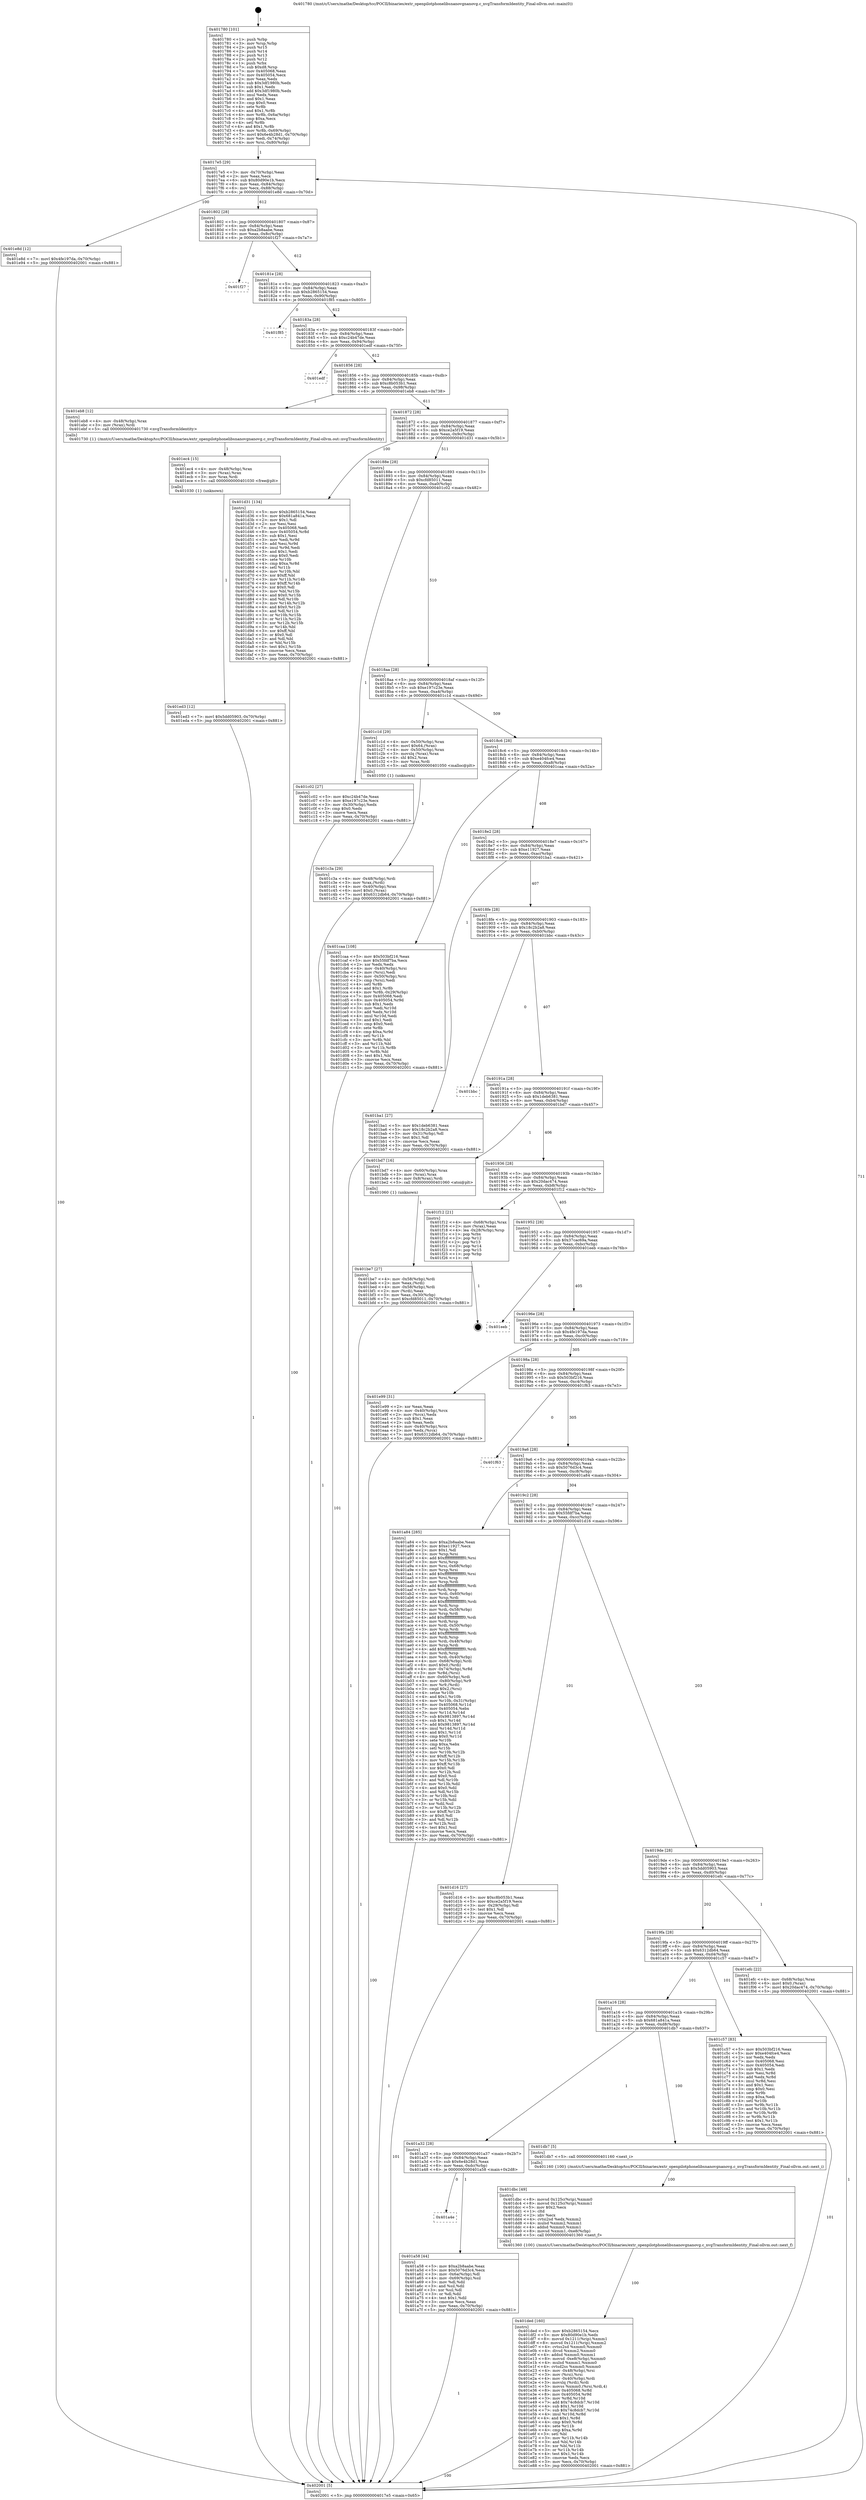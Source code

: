 digraph "0x401780" {
  label = "0x401780 (/mnt/c/Users/mathe/Desktop/tcc/POCII/binaries/extr_openpilotphonelibsnanovgnanovg.c_nvgTransformIdentity_Final-ollvm.out::main(0))"
  labelloc = "t"
  node[shape=record]

  Entry [label="",width=0.3,height=0.3,shape=circle,fillcolor=black,style=filled]
  "0x4017e5" [label="{
     0x4017e5 [29]\l
     | [instrs]\l
     &nbsp;&nbsp;0x4017e5 \<+3\>: mov -0x70(%rbp),%eax\l
     &nbsp;&nbsp;0x4017e8 \<+2\>: mov %eax,%ecx\l
     &nbsp;&nbsp;0x4017ea \<+6\>: sub $0x80d90e1b,%ecx\l
     &nbsp;&nbsp;0x4017f0 \<+6\>: mov %eax,-0x84(%rbp)\l
     &nbsp;&nbsp;0x4017f6 \<+6\>: mov %ecx,-0x88(%rbp)\l
     &nbsp;&nbsp;0x4017fc \<+6\>: je 0000000000401e8d \<main+0x70d\>\l
  }"]
  "0x401e8d" [label="{
     0x401e8d [12]\l
     | [instrs]\l
     &nbsp;&nbsp;0x401e8d \<+7\>: movl $0x4fe197da,-0x70(%rbp)\l
     &nbsp;&nbsp;0x401e94 \<+5\>: jmp 0000000000402001 \<main+0x881\>\l
  }"]
  "0x401802" [label="{
     0x401802 [28]\l
     | [instrs]\l
     &nbsp;&nbsp;0x401802 \<+5\>: jmp 0000000000401807 \<main+0x87\>\l
     &nbsp;&nbsp;0x401807 \<+6\>: mov -0x84(%rbp),%eax\l
     &nbsp;&nbsp;0x40180d \<+5\>: sub $0xa2b8aabe,%eax\l
     &nbsp;&nbsp;0x401812 \<+6\>: mov %eax,-0x8c(%rbp)\l
     &nbsp;&nbsp;0x401818 \<+6\>: je 0000000000401f27 \<main+0x7a7\>\l
  }"]
  Exit [label="",width=0.3,height=0.3,shape=circle,fillcolor=black,style=filled,peripheries=2]
  "0x401f27" [label="{
     0x401f27\l
  }", style=dashed]
  "0x40181e" [label="{
     0x40181e [28]\l
     | [instrs]\l
     &nbsp;&nbsp;0x40181e \<+5\>: jmp 0000000000401823 \<main+0xa3\>\l
     &nbsp;&nbsp;0x401823 \<+6\>: mov -0x84(%rbp),%eax\l
     &nbsp;&nbsp;0x401829 \<+5\>: sub $0xb2865154,%eax\l
     &nbsp;&nbsp;0x40182e \<+6\>: mov %eax,-0x90(%rbp)\l
     &nbsp;&nbsp;0x401834 \<+6\>: je 0000000000401f85 \<main+0x805\>\l
  }"]
  "0x401ed3" [label="{
     0x401ed3 [12]\l
     | [instrs]\l
     &nbsp;&nbsp;0x401ed3 \<+7\>: movl $0x5dd05903,-0x70(%rbp)\l
     &nbsp;&nbsp;0x401eda \<+5\>: jmp 0000000000402001 \<main+0x881\>\l
  }"]
  "0x401f85" [label="{
     0x401f85\l
  }", style=dashed]
  "0x40183a" [label="{
     0x40183a [28]\l
     | [instrs]\l
     &nbsp;&nbsp;0x40183a \<+5\>: jmp 000000000040183f \<main+0xbf\>\l
     &nbsp;&nbsp;0x40183f \<+6\>: mov -0x84(%rbp),%eax\l
     &nbsp;&nbsp;0x401845 \<+5\>: sub $0xc24b47de,%eax\l
     &nbsp;&nbsp;0x40184a \<+6\>: mov %eax,-0x94(%rbp)\l
     &nbsp;&nbsp;0x401850 \<+6\>: je 0000000000401edf \<main+0x75f\>\l
  }"]
  "0x401ec4" [label="{
     0x401ec4 [15]\l
     | [instrs]\l
     &nbsp;&nbsp;0x401ec4 \<+4\>: mov -0x48(%rbp),%rax\l
     &nbsp;&nbsp;0x401ec8 \<+3\>: mov (%rax),%rax\l
     &nbsp;&nbsp;0x401ecb \<+3\>: mov %rax,%rdi\l
     &nbsp;&nbsp;0x401ece \<+5\>: call 0000000000401030 \<free@plt\>\l
     | [calls]\l
     &nbsp;&nbsp;0x401030 \{1\} (unknown)\l
  }"]
  "0x401edf" [label="{
     0x401edf\l
  }", style=dashed]
  "0x401856" [label="{
     0x401856 [28]\l
     | [instrs]\l
     &nbsp;&nbsp;0x401856 \<+5\>: jmp 000000000040185b \<main+0xdb\>\l
     &nbsp;&nbsp;0x40185b \<+6\>: mov -0x84(%rbp),%eax\l
     &nbsp;&nbsp;0x401861 \<+5\>: sub $0xc8b053b1,%eax\l
     &nbsp;&nbsp;0x401866 \<+6\>: mov %eax,-0x98(%rbp)\l
     &nbsp;&nbsp;0x40186c \<+6\>: je 0000000000401eb8 \<main+0x738\>\l
  }"]
  "0x401ded" [label="{
     0x401ded [160]\l
     | [instrs]\l
     &nbsp;&nbsp;0x401ded \<+5\>: mov $0xb2865154,%ecx\l
     &nbsp;&nbsp;0x401df2 \<+5\>: mov $0x80d90e1b,%edx\l
     &nbsp;&nbsp;0x401df7 \<+8\>: movsd 0x1211(%rip),%xmm1\l
     &nbsp;&nbsp;0x401dff \<+8\>: movsd 0x1211(%rip),%xmm2\l
     &nbsp;&nbsp;0x401e07 \<+4\>: cvtss2sd %xmm0,%xmm0\l
     &nbsp;&nbsp;0x401e0b \<+4\>: divsd %xmm2,%xmm0\l
     &nbsp;&nbsp;0x401e0f \<+4\>: addsd %xmm0,%xmm1\l
     &nbsp;&nbsp;0x401e13 \<+8\>: movsd -0xe8(%rbp),%xmm0\l
     &nbsp;&nbsp;0x401e1b \<+4\>: mulsd %xmm1,%xmm0\l
     &nbsp;&nbsp;0x401e1f \<+4\>: cvtsd2ss %xmm0,%xmm0\l
     &nbsp;&nbsp;0x401e23 \<+4\>: mov -0x48(%rbp),%rsi\l
     &nbsp;&nbsp;0x401e27 \<+3\>: mov (%rsi),%rsi\l
     &nbsp;&nbsp;0x401e2a \<+4\>: mov -0x40(%rbp),%rdi\l
     &nbsp;&nbsp;0x401e2e \<+3\>: movslq (%rdi),%rdi\l
     &nbsp;&nbsp;0x401e31 \<+5\>: movss %xmm0,(%rsi,%rdi,4)\l
     &nbsp;&nbsp;0x401e36 \<+8\>: mov 0x405068,%r8d\l
     &nbsp;&nbsp;0x401e3e \<+8\>: mov 0x405054,%r9d\l
     &nbsp;&nbsp;0x401e46 \<+3\>: mov %r8d,%r10d\l
     &nbsp;&nbsp;0x401e49 \<+7\>: add $0x74c8dcb7,%r10d\l
     &nbsp;&nbsp;0x401e50 \<+4\>: sub $0x1,%r10d\l
     &nbsp;&nbsp;0x401e54 \<+7\>: sub $0x74c8dcb7,%r10d\l
     &nbsp;&nbsp;0x401e5b \<+4\>: imul %r10d,%r8d\l
     &nbsp;&nbsp;0x401e5f \<+4\>: and $0x1,%r8d\l
     &nbsp;&nbsp;0x401e63 \<+4\>: cmp $0x0,%r8d\l
     &nbsp;&nbsp;0x401e67 \<+4\>: sete %r11b\l
     &nbsp;&nbsp;0x401e6b \<+4\>: cmp $0xa,%r9d\l
     &nbsp;&nbsp;0x401e6f \<+3\>: setl %bl\l
     &nbsp;&nbsp;0x401e72 \<+3\>: mov %r11b,%r14b\l
     &nbsp;&nbsp;0x401e75 \<+3\>: and %bl,%r14b\l
     &nbsp;&nbsp;0x401e78 \<+3\>: xor %bl,%r11b\l
     &nbsp;&nbsp;0x401e7b \<+3\>: or %r11b,%r14b\l
     &nbsp;&nbsp;0x401e7e \<+4\>: test $0x1,%r14b\l
     &nbsp;&nbsp;0x401e82 \<+3\>: cmovne %edx,%ecx\l
     &nbsp;&nbsp;0x401e85 \<+3\>: mov %ecx,-0x70(%rbp)\l
     &nbsp;&nbsp;0x401e88 \<+5\>: jmp 0000000000402001 \<main+0x881\>\l
  }"]
  "0x401eb8" [label="{
     0x401eb8 [12]\l
     | [instrs]\l
     &nbsp;&nbsp;0x401eb8 \<+4\>: mov -0x48(%rbp),%rax\l
     &nbsp;&nbsp;0x401ebc \<+3\>: mov (%rax),%rdi\l
     &nbsp;&nbsp;0x401ebf \<+5\>: call 0000000000401730 \<nvgTransformIdentity\>\l
     | [calls]\l
     &nbsp;&nbsp;0x401730 \{1\} (/mnt/c/Users/mathe/Desktop/tcc/POCII/binaries/extr_openpilotphonelibsnanovgnanovg.c_nvgTransformIdentity_Final-ollvm.out::nvgTransformIdentity)\l
  }"]
  "0x401872" [label="{
     0x401872 [28]\l
     | [instrs]\l
     &nbsp;&nbsp;0x401872 \<+5\>: jmp 0000000000401877 \<main+0xf7\>\l
     &nbsp;&nbsp;0x401877 \<+6\>: mov -0x84(%rbp),%eax\l
     &nbsp;&nbsp;0x40187d \<+5\>: sub $0xce2a5f19,%eax\l
     &nbsp;&nbsp;0x401882 \<+6\>: mov %eax,-0x9c(%rbp)\l
     &nbsp;&nbsp;0x401888 \<+6\>: je 0000000000401d31 \<main+0x5b1\>\l
  }"]
  "0x401dbc" [label="{
     0x401dbc [49]\l
     | [instrs]\l
     &nbsp;&nbsp;0x401dbc \<+8\>: movsd 0x125c(%rip),%xmm0\l
     &nbsp;&nbsp;0x401dc4 \<+8\>: movsd 0x125c(%rip),%xmm1\l
     &nbsp;&nbsp;0x401dcc \<+5\>: mov $0x2,%ecx\l
     &nbsp;&nbsp;0x401dd1 \<+1\>: cltd\l
     &nbsp;&nbsp;0x401dd2 \<+2\>: idiv %ecx\l
     &nbsp;&nbsp;0x401dd4 \<+4\>: cvtsi2sd %edx,%xmm2\l
     &nbsp;&nbsp;0x401dd8 \<+4\>: mulsd %xmm2,%xmm1\l
     &nbsp;&nbsp;0x401ddc \<+4\>: addsd %xmm0,%xmm1\l
     &nbsp;&nbsp;0x401de0 \<+8\>: movsd %xmm1,-0xe8(%rbp)\l
     &nbsp;&nbsp;0x401de8 \<+5\>: call 0000000000401360 \<next_f\>\l
     | [calls]\l
     &nbsp;&nbsp;0x401360 \{100\} (/mnt/c/Users/mathe/Desktop/tcc/POCII/binaries/extr_openpilotphonelibsnanovgnanovg.c_nvgTransformIdentity_Final-ollvm.out::next_f)\l
  }"]
  "0x401d31" [label="{
     0x401d31 [134]\l
     | [instrs]\l
     &nbsp;&nbsp;0x401d31 \<+5\>: mov $0xb2865154,%eax\l
     &nbsp;&nbsp;0x401d36 \<+5\>: mov $0x681a841a,%ecx\l
     &nbsp;&nbsp;0x401d3b \<+2\>: mov $0x1,%dl\l
     &nbsp;&nbsp;0x401d3d \<+2\>: xor %esi,%esi\l
     &nbsp;&nbsp;0x401d3f \<+7\>: mov 0x405068,%edi\l
     &nbsp;&nbsp;0x401d46 \<+8\>: mov 0x405054,%r8d\l
     &nbsp;&nbsp;0x401d4e \<+3\>: sub $0x1,%esi\l
     &nbsp;&nbsp;0x401d51 \<+3\>: mov %edi,%r9d\l
     &nbsp;&nbsp;0x401d54 \<+3\>: add %esi,%r9d\l
     &nbsp;&nbsp;0x401d57 \<+4\>: imul %r9d,%edi\l
     &nbsp;&nbsp;0x401d5b \<+3\>: and $0x1,%edi\l
     &nbsp;&nbsp;0x401d5e \<+3\>: cmp $0x0,%edi\l
     &nbsp;&nbsp;0x401d61 \<+4\>: sete %r10b\l
     &nbsp;&nbsp;0x401d65 \<+4\>: cmp $0xa,%r8d\l
     &nbsp;&nbsp;0x401d69 \<+4\>: setl %r11b\l
     &nbsp;&nbsp;0x401d6d \<+3\>: mov %r10b,%bl\l
     &nbsp;&nbsp;0x401d70 \<+3\>: xor $0xff,%bl\l
     &nbsp;&nbsp;0x401d73 \<+3\>: mov %r11b,%r14b\l
     &nbsp;&nbsp;0x401d76 \<+4\>: xor $0xff,%r14b\l
     &nbsp;&nbsp;0x401d7a \<+3\>: xor $0x0,%dl\l
     &nbsp;&nbsp;0x401d7d \<+3\>: mov %bl,%r15b\l
     &nbsp;&nbsp;0x401d80 \<+4\>: and $0x0,%r15b\l
     &nbsp;&nbsp;0x401d84 \<+3\>: and %dl,%r10b\l
     &nbsp;&nbsp;0x401d87 \<+3\>: mov %r14b,%r12b\l
     &nbsp;&nbsp;0x401d8a \<+4\>: and $0x0,%r12b\l
     &nbsp;&nbsp;0x401d8e \<+3\>: and %dl,%r11b\l
     &nbsp;&nbsp;0x401d91 \<+3\>: or %r10b,%r15b\l
     &nbsp;&nbsp;0x401d94 \<+3\>: or %r11b,%r12b\l
     &nbsp;&nbsp;0x401d97 \<+3\>: xor %r12b,%r15b\l
     &nbsp;&nbsp;0x401d9a \<+3\>: or %r14b,%bl\l
     &nbsp;&nbsp;0x401d9d \<+3\>: xor $0xff,%bl\l
     &nbsp;&nbsp;0x401da0 \<+3\>: or $0x0,%dl\l
     &nbsp;&nbsp;0x401da3 \<+2\>: and %dl,%bl\l
     &nbsp;&nbsp;0x401da5 \<+3\>: or %bl,%r15b\l
     &nbsp;&nbsp;0x401da8 \<+4\>: test $0x1,%r15b\l
     &nbsp;&nbsp;0x401dac \<+3\>: cmovne %ecx,%eax\l
     &nbsp;&nbsp;0x401daf \<+3\>: mov %eax,-0x70(%rbp)\l
     &nbsp;&nbsp;0x401db2 \<+5\>: jmp 0000000000402001 \<main+0x881\>\l
  }"]
  "0x40188e" [label="{
     0x40188e [28]\l
     | [instrs]\l
     &nbsp;&nbsp;0x40188e \<+5\>: jmp 0000000000401893 \<main+0x113\>\l
     &nbsp;&nbsp;0x401893 \<+6\>: mov -0x84(%rbp),%eax\l
     &nbsp;&nbsp;0x401899 \<+5\>: sub $0xcfd85011,%eax\l
     &nbsp;&nbsp;0x40189e \<+6\>: mov %eax,-0xa0(%rbp)\l
     &nbsp;&nbsp;0x4018a4 \<+6\>: je 0000000000401c02 \<main+0x482\>\l
  }"]
  "0x401c3a" [label="{
     0x401c3a [29]\l
     | [instrs]\l
     &nbsp;&nbsp;0x401c3a \<+4\>: mov -0x48(%rbp),%rdi\l
     &nbsp;&nbsp;0x401c3e \<+3\>: mov %rax,(%rdi)\l
     &nbsp;&nbsp;0x401c41 \<+4\>: mov -0x40(%rbp),%rax\l
     &nbsp;&nbsp;0x401c45 \<+6\>: movl $0x0,(%rax)\l
     &nbsp;&nbsp;0x401c4b \<+7\>: movl $0x6312db64,-0x70(%rbp)\l
     &nbsp;&nbsp;0x401c52 \<+5\>: jmp 0000000000402001 \<main+0x881\>\l
  }"]
  "0x401c02" [label="{
     0x401c02 [27]\l
     | [instrs]\l
     &nbsp;&nbsp;0x401c02 \<+5\>: mov $0xc24b47de,%eax\l
     &nbsp;&nbsp;0x401c07 \<+5\>: mov $0xe197c23e,%ecx\l
     &nbsp;&nbsp;0x401c0c \<+3\>: mov -0x30(%rbp),%edx\l
     &nbsp;&nbsp;0x401c0f \<+3\>: cmp $0x0,%edx\l
     &nbsp;&nbsp;0x401c12 \<+3\>: cmove %ecx,%eax\l
     &nbsp;&nbsp;0x401c15 \<+3\>: mov %eax,-0x70(%rbp)\l
     &nbsp;&nbsp;0x401c18 \<+5\>: jmp 0000000000402001 \<main+0x881\>\l
  }"]
  "0x4018aa" [label="{
     0x4018aa [28]\l
     | [instrs]\l
     &nbsp;&nbsp;0x4018aa \<+5\>: jmp 00000000004018af \<main+0x12f\>\l
     &nbsp;&nbsp;0x4018af \<+6\>: mov -0x84(%rbp),%eax\l
     &nbsp;&nbsp;0x4018b5 \<+5\>: sub $0xe197c23e,%eax\l
     &nbsp;&nbsp;0x4018ba \<+6\>: mov %eax,-0xa4(%rbp)\l
     &nbsp;&nbsp;0x4018c0 \<+6\>: je 0000000000401c1d \<main+0x49d\>\l
  }"]
  "0x401be7" [label="{
     0x401be7 [27]\l
     | [instrs]\l
     &nbsp;&nbsp;0x401be7 \<+4\>: mov -0x58(%rbp),%rdi\l
     &nbsp;&nbsp;0x401beb \<+2\>: mov %eax,(%rdi)\l
     &nbsp;&nbsp;0x401bed \<+4\>: mov -0x58(%rbp),%rdi\l
     &nbsp;&nbsp;0x401bf1 \<+2\>: mov (%rdi),%eax\l
     &nbsp;&nbsp;0x401bf3 \<+3\>: mov %eax,-0x30(%rbp)\l
     &nbsp;&nbsp;0x401bf6 \<+7\>: movl $0xcfd85011,-0x70(%rbp)\l
     &nbsp;&nbsp;0x401bfd \<+5\>: jmp 0000000000402001 \<main+0x881\>\l
  }"]
  "0x401c1d" [label="{
     0x401c1d [29]\l
     | [instrs]\l
     &nbsp;&nbsp;0x401c1d \<+4\>: mov -0x50(%rbp),%rax\l
     &nbsp;&nbsp;0x401c21 \<+6\>: movl $0x64,(%rax)\l
     &nbsp;&nbsp;0x401c27 \<+4\>: mov -0x50(%rbp),%rax\l
     &nbsp;&nbsp;0x401c2b \<+3\>: movslq (%rax),%rax\l
     &nbsp;&nbsp;0x401c2e \<+4\>: shl $0x2,%rax\l
     &nbsp;&nbsp;0x401c32 \<+3\>: mov %rax,%rdi\l
     &nbsp;&nbsp;0x401c35 \<+5\>: call 0000000000401050 \<malloc@plt\>\l
     | [calls]\l
     &nbsp;&nbsp;0x401050 \{1\} (unknown)\l
  }"]
  "0x4018c6" [label="{
     0x4018c6 [28]\l
     | [instrs]\l
     &nbsp;&nbsp;0x4018c6 \<+5\>: jmp 00000000004018cb \<main+0x14b\>\l
     &nbsp;&nbsp;0x4018cb \<+6\>: mov -0x84(%rbp),%eax\l
     &nbsp;&nbsp;0x4018d1 \<+5\>: sub $0xe404fce4,%eax\l
     &nbsp;&nbsp;0x4018d6 \<+6\>: mov %eax,-0xa8(%rbp)\l
     &nbsp;&nbsp;0x4018dc \<+6\>: je 0000000000401caa \<main+0x52a\>\l
  }"]
  "0x401780" [label="{
     0x401780 [101]\l
     | [instrs]\l
     &nbsp;&nbsp;0x401780 \<+1\>: push %rbp\l
     &nbsp;&nbsp;0x401781 \<+3\>: mov %rsp,%rbp\l
     &nbsp;&nbsp;0x401784 \<+2\>: push %r15\l
     &nbsp;&nbsp;0x401786 \<+2\>: push %r14\l
     &nbsp;&nbsp;0x401788 \<+2\>: push %r13\l
     &nbsp;&nbsp;0x40178a \<+2\>: push %r12\l
     &nbsp;&nbsp;0x40178c \<+1\>: push %rbx\l
     &nbsp;&nbsp;0x40178d \<+7\>: sub $0xd8,%rsp\l
     &nbsp;&nbsp;0x401794 \<+7\>: mov 0x405068,%eax\l
     &nbsp;&nbsp;0x40179b \<+7\>: mov 0x405054,%ecx\l
     &nbsp;&nbsp;0x4017a2 \<+2\>: mov %eax,%edx\l
     &nbsp;&nbsp;0x4017a4 \<+6\>: sub $0x3df1980b,%edx\l
     &nbsp;&nbsp;0x4017aa \<+3\>: sub $0x1,%edx\l
     &nbsp;&nbsp;0x4017ad \<+6\>: add $0x3df1980b,%edx\l
     &nbsp;&nbsp;0x4017b3 \<+3\>: imul %edx,%eax\l
     &nbsp;&nbsp;0x4017b6 \<+3\>: and $0x1,%eax\l
     &nbsp;&nbsp;0x4017b9 \<+3\>: cmp $0x0,%eax\l
     &nbsp;&nbsp;0x4017bc \<+4\>: sete %r8b\l
     &nbsp;&nbsp;0x4017c0 \<+4\>: and $0x1,%r8b\l
     &nbsp;&nbsp;0x4017c4 \<+4\>: mov %r8b,-0x6a(%rbp)\l
     &nbsp;&nbsp;0x4017c8 \<+3\>: cmp $0xa,%ecx\l
     &nbsp;&nbsp;0x4017cb \<+4\>: setl %r8b\l
     &nbsp;&nbsp;0x4017cf \<+4\>: and $0x1,%r8b\l
     &nbsp;&nbsp;0x4017d3 \<+4\>: mov %r8b,-0x69(%rbp)\l
     &nbsp;&nbsp;0x4017d7 \<+7\>: movl $0x6e4b28d1,-0x70(%rbp)\l
     &nbsp;&nbsp;0x4017de \<+3\>: mov %edi,-0x74(%rbp)\l
     &nbsp;&nbsp;0x4017e1 \<+4\>: mov %rsi,-0x80(%rbp)\l
  }"]
  "0x401caa" [label="{
     0x401caa [108]\l
     | [instrs]\l
     &nbsp;&nbsp;0x401caa \<+5\>: mov $0x503bf216,%eax\l
     &nbsp;&nbsp;0x401caf \<+5\>: mov $0x55fdf7ba,%ecx\l
     &nbsp;&nbsp;0x401cb4 \<+2\>: xor %edx,%edx\l
     &nbsp;&nbsp;0x401cb6 \<+4\>: mov -0x40(%rbp),%rsi\l
     &nbsp;&nbsp;0x401cba \<+2\>: mov (%rsi),%edi\l
     &nbsp;&nbsp;0x401cbc \<+4\>: mov -0x50(%rbp),%rsi\l
     &nbsp;&nbsp;0x401cc0 \<+2\>: cmp (%rsi),%edi\l
     &nbsp;&nbsp;0x401cc2 \<+4\>: setl %r8b\l
     &nbsp;&nbsp;0x401cc6 \<+4\>: and $0x1,%r8b\l
     &nbsp;&nbsp;0x401cca \<+4\>: mov %r8b,-0x29(%rbp)\l
     &nbsp;&nbsp;0x401cce \<+7\>: mov 0x405068,%edi\l
     &nbsp;&nbsp;0x401cd5 \<+8\>: mov 0x405054,%r9d\l
     &nbsp;&nbsp;0x401cdd \<+3\>: sub $0x1,%edx\l
     &nbsp;&nbsp;0x401ce0 \<+3\>: mov %edi,%r10d\l
     &nbsp;&nbsp;0x401ce3 \<+3\>: add %edx,%r10d\l
     &nbsp;&nbsp;0x401ce6 \<+4\>: imul %r10d,%edi\l
     &nbsp;&nbsp;0x401cea \<+3\>: and $0x1,%edi\l
     &nbsp;&nbsp;0x401ced \<+3\>: cmp $0x0,%edi\l
     &nbsp;&nbsp;0x401cf0 \<+4\>: sete %r8b\l
     &nbsp;&nbsp;0x401cf4 \<+4\>: cmp $0xa,%r9d\l
     &nbsp;&nbsp;0x401cf8 \<+4\>: setl %r11b\l
     &nbsp;&nbsp;0x401cfc \<+3\>: mov %r8b,%bl\l
     &nbsp;&nbsp;0x401cff \<+3\>: and %r11b,%bl\l
     &nbsp;&nbsp;0x401d02 \<+3\>: xor %r11b,%r8b\l
     &nbsp;&nbsp;0x401d05 \<+3\>: or %r8b,%bl\l
     &nbsp;&nbsp;0x401d08 \<+3\>: test $0x1,%bl\l
     &nbsp;&nbsp;0x401d0b \<+3\>: cmovne %ecx,%eax\l
     &nbsp;&nbsp;0x401d0e \<+3\>: mov %eax,-0x70(%rbp)\l
     &nbsp;&nbsp;0x401d11 \<+5\>: jmp 0000000000402001 \<main+0x881\>\l
  }"]
  "0x4018e2" [label="{
     0x4018e2 [28]\l
     | [instrs]\l
     &nbsp;&nbsp;0x4018e2 \<+5\>: jmp 00000000004018e7 \<main+0x167\>\l
     &nbsp;&nbsp;0x4018e7 \<+6\>: mov -0x84(%rbp),%eax\l
     &nbsp;&nbsp;0x4018ed \<+5\>: sub $0xe11927,%eax\l
     &nbsp;&nbsp;0x4018f2 \<+6\>: mov %eax,-0xac(%rbp)\l
     &nbsp;&nbsp;0x4018f8 \<+6\>: je 0000000000401ba1 \<main+0x421\>\l
  }"]
  "0x402001" [label="{
     0x402001 [5]\l
     | [instrs]\l
     &nbsp;&nbsp;0x402001 \<+5\>: jmp 00000000004017e5 \<main+0x65\>\l
  }"]
  "0x401ba1" [label="{
     0x401ba1 [27]\l
     | [instrs]\l
     &nbsp;&nbsp;0x401ba1 \<+5\>: mov $0x1deb6381,%eax\l
     &nbsp;&nbsp;0x401ba6 \<+5\>: mov $0x18c2b2a8,%ecx\l
     &nbsp;&nbsp;0x401bab \<+3\>: mov -0x31(%rbp),%dl\l
     &nbsp;&nbsp;0x401bae \<+3\>: test $0x1,%dl\l
     &nbsp;&nbsp;0x401bb1 \<+3\>: cmovne %ecx,%eax\l
     &nbsp;&nbsp;0x401bb4 \<+3\>: mov %eax,-0x70(%rbp)\l
     &nbsp;&nbsp;0x401bb7 \<+5\>: jmp 0000000000402001 \<main+0x881\>\l
  }"]
  "0x4018fe" [label="{
     0x4018fe [28]\l
     | [instrs]\l
     &nbsp;&nbsp;0x4018fe \<+5\>: jmp 0000000000401903 \<main+0x183\>\l
     &nbsp;&nbsp;0x401903 \<+6\>: mov -0x84(%rbp),%eax\l
     &nbsp;&nbsp;0x401909 \<+5\>: sub $0x18c2b2a8,%eax\l
     &nbsp;&nbsp;0x40190e \<+6\>: mov %eax,-0xb0(%rbp)\l
     &nbsp;&nbsp;0x401914 \<+6\>: je 0000000000401bbc \<main+0x43c\>\l
  }"]
  "0x401a4e" [label="{
     0x401a4e\l
  }", style=dashed]
  "0x401bbc" [label="{
     0x401bbc\l
  }", style=dashed]
  "0x40191a" [label="{
     0x40191a [28]\l
     | [instrs]\l
     &nbsp;&nbsp;0x40191a \<+5\>: jmp 000000000040191f \<main+0x19f\>\l
     &nbsp;&nbsp;0x40191f \<+6\>: mov -0x84(%rbp),%eax\l
     &nbsp;&nbsp;0x401925 \<+5\>: sub $0x1deb6381,%eax\l
     &nbsp;&nbsp;0x40192a \<+6\>: mov %eax,-0xb4(%rbp)\l
     &nbsp;&nbsp;0x401930 \<+6\>: je 0000000000401bd7 \<main+0x457\>\l
  }"]
  "0x401a58" [label="{
     0x401a58 [44]\l
     | [instrs]\l
     &nbsp;&nbsp;0x401a58 \<+5\>: mov $0xa2b8aabe,%eax\l
     &nbsp;&nbsp;0x401a5d \<+5\>: mov $0x5076d3c4,%ecx\l
     &nbsp;&nbsp;0x401a62 \<+3\>: mov -0x6a(%rbp),%dl\l
     &nbsp;&nbsp;0x401a65 \<+4\>: mov -0x69(%rbp),%sil\l
     &nbsp;&nbsp;0x401a69 \<+3\>: mov %dl,%dil\l
     &nbsp;&nbsp;0x401a6c \<+3\>: and %sil,%dil\l
     &nbsp;&nbsp;0x401a6f \<+3\>: xor %sil,%dl\l
     &nbsp;&nbsp;0x401a72 \<+3\>: or %dl,%dil\l
     &nbsp;&nbsp;0x401a75 \<+4\>: test $0x1,%dil\l
     &nbsp;&nbsp;0x401a79 \<+3\>: cmovne %ecx,%eax\l
     &nbsp;&nbsp;0x401a7c \<+3\>: mov %eax,-0x70(%rbp)\l
     &nbsp;&nbsp;0x401a7f \<+5\>: jmp 0000000000402001 \<main+0x881\>\l
  }"]
  "0x401bd7" [label="{
     0x401bd7 [16]\l
     | [instrs]\l
     &nbsp;&nbsp;0x401bd7 \<+4\>: mov -0x60(%rbp),%rax\l
     &nbsp;&nbsp;0x401bdb \<+3\>: mov (%rax),%rax\l
     &nbsp;&nbsp;0x401bde \<+4\>: mov 0x8(%rax),%rdi\l
     &nbsp;&nbsp;0x401be2 \<+5\>: call 0000000000401060 \<atoi@plt\>\l
     | [calls]\l
     &nbsp;&nbsp;0x401060 \{1\} (unknown)\l
  }"]
  "0x401936" [label="{
     0x401936 [28]\l
     | [instrs]\l
     &nbsp;&nbsp;0x401936 \<+5\>: jmp 000000000040193b \<main+0x1bb\>\l
     &nbsp;&nbsp;0x40193b \<+6\>: mov -0x84(%rbp),%eax\l
     &nbsp;&nbsp;0x401941 \<+5\>: sub $0x20dac474,%eax\l
     &nbsp;&nbsp;0x401946 \<+6\>: mov %eax,-0xb8(%rbp)\l
     &nbsp;&nbsp;0x40194c \<+6\>: je 0000000000401f12 \<main+0x792\>\l
  }"]
  "0x401a32" [label="{
     0x401a32 [28]\l
     | [instrs]\l
     &nbsp;&nbsp;0x401a32 \<+5\>: jmp 0000000000401a37 \<main+0x2b7\>\l
     &nbsp;&nbsp;0x401a37 \<+6\>: mov -0x84(%rbp),%eax\l
     &nbsp;&nbsp;0x401a3d \<+5\>: sub $0x6e4b28d1,%eax\l
     &nbsp;&nbsp;0x401a42 \<+6\>: mov %eax,-0xdc(%rbp)\l
     &nbsp;&nbsp;0x401a48 \<+6\>: je 0000000000401a58 \<main+0x2d8\>\l
  }"]
  "0x401f12" [label="{
     0x401f12 [21]\l
     | [instrs]\l
     &nbsp;&nbsp;0x401f12 \<+4\>: mov -0x68(%rbp),%rax\l
     &nbsp;&nbsp;0x401f16 \<+2\>: mov (%rax),%eax\l
     &nbsp;&nbsp;0x401f18 \<+4\>: lea -0x28(%rbp),%rsp\l
     &nbsp;&nbsp;0x401f1c \<+1\>: pop %rbx\l
     &nbsp;&nbsp;0x401f1d \<+2\>: pop %r12\l
     &nbsp;&nbsp;0x401f1f \<+2\>: pop %r13\l
     &nbsp;&nbsp;0x401f21 \<+2\>: pop %r14\l
     &nbsp;&nbsp;0x401f23 \<+2\>: pop %r15\l
     &nbsp;&nbsp;0x401f25 \<+1\>: pop %rbp\l
     &nbsp;&nbsp;0x401f26 \<+1\>: ret\l
  }"]
  "0x401952" [label="{
     0x401952 [28]\l
     | [instrs]\l
     &nbsp;&nbsp;0x401952 \<+5\>: jmp 0000000000401957 \<main+0x1d7\>\l
     &nbsp;&nbsp;0x401957 \<+6\>: mov -0x84(%rbp),%eax\l
     &nbsp;&nbsp;0x40195d \<+5\>: sub $0x37cac69a,%eax\l
     &nbsp;&nbsp;0x401962 \<+6\>: mov %eax,-0xbc(%rbp)\l
     &nbsp;&nbsp;0x401968 \<+6\>: je 0000000000401eeb \<main+0x76b\>\l
  }"]
  "0x401db7" [label="{
     0x401db7 [5]\l
     | [instrs]\l
     &nbsp;&nbsp;0x401db7 \<+5\>: call 0000000000401160 \<next_i\>\l
     | [calls]\l
     &nbsp;&nbsp;0x401160 \{100\} (/mnt/c/Users/mathe/Desktop/tcc/POCII/binaries/extr_openpilotphonelibsnanovgnanovg.c_nvgTransformIdentity_Final-ollvm.out::next_i)\l
  }"]
  "0x401eeb" [label="{
     0x401eeb\l
  }", style=dashed]
  "0x40196e" [label="{
     0x40196e [28]\l
     | [instrs]\l
     &nbsp;&nbsp;0x40196e \<+5\>: jmp 0000000000401973 \<main+0x1f3\>\l
     &nbsp;&nbsp;0x401973 \<+6\>: mov -0x84(%rbp),%eax\l
     &nbsp;&nbsp;0x401979 \<+5\>: sub $0x4fe197da,%eax\l
     &nbsp;&nbsp;0x40197e \<+6\>: mov %eax,-0xc0(%rbp)\l
     &nbsp;&nbsp;0x401984 \<+6\>: je 0000000000401e99 \<main+0x719\>\l
  }"]
  "0x401a16" [label="{
     0x401a16 [28]\l
     | [instrs]\l
     &nbsp;&nbsp;0x401a16 \<+5\>: jmp 0000000000401a1b \<main+0x29b\>\l
     &nbsp;&nbsp;0x401a1b \<+6\>: mov -0x84(%rbp),%eax\l
     &nbsp;&nbsp;0x401a21 \<+5\>: sub $0x681a841a,%eax\l
     &nbsp;&nbsp;0x401a26 \<+6\>: mov %eax,-0xd8(%rbp)\l
     &nbsp;&nbsp;0x401a2c \<+6\>: je 0000000000401db7 \<main+0x637\>\l
  }"]
  "0x401e99" [label="{
     0x401e99 [31]\l
     | [instrs]\l
     &nbsp;&nbsp;0x401e99 \<+2\>: xor %eax,%eax\l
     &nbsp;&nbsp;0x401e9b \<+4\>: mov -0x40(%rbp),%rcx\l
     &nbsp;&nbsp;0x401e9f \<+2\>: mov (%rcx),%edx\l
     &nbsp;&nbsp;0x401ea1 \<+3\>: sub $0x1,%eax\l
     &nbsp;&nbsp;0x401ea4 \<+2\>: sub %eax,%edx\l
     &nbsp;&nbsp;0x401ea6 \<+4\>: mov -0x40(%rbp),%rcx\l
     &nbsp;&nbsp;0x401eaa \<+2\>: mov %edx,(%rcx)\l
     &nbsp;&nbsp;0x401eac \<+7\>: movl $0x6312db64,-0x70(%rbp)\l
     &nbsp;&nbsp;0x401eb3 \<+5\>: jmp 0000000000402001 \<main+0x881\>\l
  }"]
  "0x40198a" [label="{
     0x40198a [28]\l
     | [instrs]\l
     &nbsp;&nbsp;0x40198a \<+5\>: jmp 000000000040198f \<main+0x20f\>\l
     &nbsp;&nbsp;0x40198f \<+6\>: mov -0x84(%rbp),%eax\l
     &nbsp;&nbsp;0x401995 \<+5\>: sub $0x503bf216,%eax\l
     &nbsp;&nbsp;0x40199a \<+6\>: mov %eax,-0xc4(%rbp)\l
     &nbsp;&nbsp;0x4019a0 \<+6\>: je 0000000000401f63 \<main+0x7e3\>\l
  }"]
  "0x401c57" [label="{
     0x401c57 [83]\l
     | [instrs]\l
     &nbsp;&nbsp;0x401c57 \<+5\>: mov $0x503bf216,%eax\l
     &nbsp;&nbsp;0x401c5c \<+5\>: mov $0xe404fce4,%ecx\l
     &nbsp;&nbsp;0x401c61 \<+2\>: xor %edx,%edx\l
     &nbsp;&nbsp;0x401c63 \<+7\>: mov 0x405068,%esi\l
     &nbsp;&nbsp;0x401c6a \<+7\>: mov 0x405054,%edi\l
     &nbsp;&nbsp;0x401c71 \<+3\>: sub $0x1,%edx\l
     &nbsp;&nbsp;0x401c74 \<+3\>: mov %esi,%r8d\l
     &nbsp;&nbsp;0x401c77 \<+3\>: add %edx,%r8d\l
     &nbsp;&nbsp;0x401c7a \<+4\>: imul %r8d,%esi\l
     &nbsp;&nbsp;0x401c7e \<+3\>: and $0x1,%esi\l
     &nbsp;&nbsp;0x401c81 \<+3\>: cmp $0x0,%esi\l
     &nbsp;&nbsp;0x401c84 \<+4\>: sete %r9b\l
     &nbsp;&nbsp;0x401c88 \<+3\>: cmp $0xa,%edi\l
     &nbsp;&nbsp;0x401c8b \<+4\>: setl %r10b\l
     &nbsp;&nbsp;0x401c8f \<+3\>: mov %r9b,%r11b\l
     &nbsp;&nbsp;0x401c92 \<+3\>: and %r10b,%r11b\l
     &nbsp;&nbsp;0x401c95 \<+3\>: xor %r10b,%r9b\l
     &nbsp;&nbsp;0x401c98 \<+3\>: or %r9b,%r11b\l
     &nbsp;&nbsp;0x401c9b \<+4\>: test $0x1,%r11b\l
     &nbsp;&nbsp;0x401c9f \<+3\>: cmovne %ecx,%eax\l
     &nbsp;&nbsp;0x401ca2 \<+3\>: mov %eax,-0x70(%rbp)\l
     &nbsp;&nbsp;0x401ca5 \<+5\>: jmp 0000000000402001 \<main+0x881\>\l
  }"]
  "0x401f63" [label="{
     0x401f63\l
  }", style=dashed]
  "0x4019a6" [label="{
     0x4019a6 [28]\l
     | [instrs]\l
     &nbsp;&nbsp;0x4019a6 \<+5\>: jmp 00000000004019ab \<main+0x22b\>\l
     &nbsp;&nbsp;0x4019ab \<+6\>: mov -0x84(%rbp),%eax\l
     &nbsp;&nbsp;0x4019b1 \<+5\>: sub $0x5076d3c4,%eax\l
     &nbsp;&nbsp;0x4019b6 \<+6\>: mov %eax,-0xc8(%rbp)\l
     &nbsp;&nbsp;0x4019bc \<+6\>: je 0000000000401a84 \<main+0x304\>\l
  }"]
  "0x4019fa" [label="{
     0x4019fa [28]\l
     | [instrs]\l
     &nbsp;&nbsp;0x4019fa \<+5\>: jmp 00000000004019ff \<main+0x27f\>\l
     &nbsp;&nbsp;0x4019ff \<+6\>: mov -0x84(%rbp),%eax\l
     &nbsp;&nbsp;0x401a05 \<+5\>: sub $0x6312db64,%eax\l
     &nbsp;&nbsp;0x401a0a \<+6\>: mov %eax,-0xd4(%rbp)\l
     &nbsp;&nbsp;0x401a10 \<+6\>: je 0000000000401c57 \<main+0x4d7\>\l
  }"]
  "0x401a84" [label="{
     0x401a84 [285]\l
     | [instrs]\l
     &nbsp;&nbsp;0x401a84 \<+5\>: mov $0xa2b8aabe,%eax\l
     &nbsp;&nbsp;0x401a89 \<+5\>: mov $0xe11927,%ecx\l
     &nbsp;&nbsp;0x401a8e \<+2\>: mov $0x1,%dl\l
     &nbsp;&nbsp;0x401a90 \<+3\>: mov %rsp,%rsi\l
     &nbsp;&nbsp;0x401a93 \<+4\>: add $0xfffffffffffffff0,%rsi\l
     &nbsp;&nbsp;0x401a97 \<+3\>: mov %rsi,%rsp\l
     &nbsp;&nbsp;0x401a9a \<+4\>: mov %rsi,-0x68(%rbp)\l
     &nbsp;&nbsp;0x401a9e \<+3\>: mov %rsp,%rsi\l
     &nbsp;&nbsp;0x401aa1 \<+4\>: add $0xfffffffffffffff0,%rsi\l
     &nbsp;&nbsp;0x401aa5 \<+3\>: mov %rsi,%rsp\l
     &nbsp;&nbsp;0x401aa8 \<+3\>: mov %rsp,%rdi\l
     &nbsp;&nbsp;0x401aab \<+4\>: add $0xfffffffffffffff0,%rdi\l
     &nbsp;&nbsp;0x401aaf \<+3\>: mov %rdi,%rsp\l
     &nbsp;&nbsp;0x401ab2 \<+4\>: mov %rdi,-0x60(%rbp)\l
     &nbsp;&nbsp;0x401ab6 \<+3\>: mov %rsp,%rdi\l
     &nbsp;&nbsp;0x401ab9 \<+4\>: add $0xfffffffffffffff0,%rdi\l
     &nbsp;&nbsp;0x401abd \<+3\>: mov %rdi,%rsp\l
     &nbsp;&nbsp;0x401ac0 \<+4\>: mov %rdi,-0x58(%rbp)\l
     &nbsp;&nbsp;0x401ac4 \<+3\>: mov %rsp,%rdi\l
     &nbsp;&nbsp;0x401ac7 \<+4\>: add $0xfffffffffffffff0,%rdi\l
     &nbsp;&nbsp;0x401acb \<+3\>: mov %rdi,%rsp\l
     &nbsp;&nbsp;0x401ace \<+4\>: mov %rdi,-0x50(%rbp)\l
     &nbsp;&nbsp;0x401ad2 \<+3\>: mov %rsp,%rdi\l
     &nbsp;&nbsp;0x401ad5 \<+4\>: add $0xfffffffffffffff0,%rdi\l
     &nbsp;&nbsp;0x401ad9 \<+3\>: mov %rdi,%rsp\l
     &nbsp;&nbsp;0x401adc \<+4\>: mov %rdi,-0x48(%rbp)\l
     &nbsp;&nbsp;0x401ae0 \<+3\>: mov %rsp,%rdi\l
     &nbsp;&nbsp;0x401ae3 \<+4\>: add $0xfffffffffffffff0,%rdi\l
     &nbsp;&nbsp;0x401ae7 \<+3\>: mov %rdi,%rsp\l
     &nbsp;&nbsp;0x401aea \<+4\>: mov %rdi,-0x40(%rbp)\l
     &nbsp;&nbsp;0x401aee \<+4\>: mov -0x68(%rbp),%rdi\l
     &nbsp;&nbsp;0x401af2 \<+6\>: movl $0x0,(%rdi)\l
     &nbsp;&nbsp;0x401af8 \<+4\>: mov -0x74(%rbp),%r8d\l
     &nbsp;&nbsp;0x401afc \<+3\>: mov %r8d,(%rsi)\l
     &nbsp;&nbsp;0x401aff \<+4\>: mov -0x60(%rbp),%rdi\l
     &nbsp;&nbsp;0x401b03 \<+4\>: mov -0x80(%rbp),%r9\l
     &nbsp;&nbsp;0x401b07 \<+3\>: mov %r9,(%rdi)\l
     &nbsp;&nbsp;0x401b0a \<+3\>: cmpl $0x2,(%rsi)\l
     &nbsp;&nbsp;0x401b0d \<+4\>: setne %r10b\l
     &nbsp;&nbsp;0x401b11 \<+4\>: and $0x1,%r10b\l
     &nbsp;&nbsp;0x401b15 \<+4\>: mov %r10b,-0x31(%rbp)\l
     &nbsp;&nbsp;0x401b19 \<+8\>: mov 0x405068,%r11d\l
     &nbsp;&nbsp;0x401b21 \<+7\>: mov 0x405054,%ebx\l
     &nbsp;&nbsp;0x401b28 \<+3\>: mov %r11d,%r14d\l
     &nbsp;&nbsp;0x401b2b \<+7\>: sub $0x9813897,%r14d\l
     &nbsp;&nbsp;0x401b32 \<+4\>: sub $0x1,%r14d\l
     &nbsp;&nbsp;0x401b36 \<+7\>: add $0x9813897,%r14d\l
     &nbsp;&nbsp;0x401b3d \<+4\>: imul %r14d,%r11d\l
     &nbsp;&nbsp;0x401b41 \<+4\>: and $0x1,%r11d\l
     &nbsp;&nbsp;0x401b45 \<+4\>: cmp $0x0,%r11d\l
     &nbsp;&nbsp;0x401b49 \<+4\>: sete %r10b\l
     &nbsp;&nbsp;0x401b4d \<+3\>: cmp $0xa,%ebx\l
     &nbsp;&nbsp;0x401b50 \<+4\>: setl %r15b\l
     &nbsp;&nbsp;0x401b54 \<+3\>: mov %r10b,%r12b\l
     &nbsp;&nbsp;0x401b57 \<+4\>: xor $0xff,%r12b\l
     &nbsp;&nbsp;0x401b5b \<+3\>: mov %r15b,%r13b\l
     &nbsp;&nbsp;0x401b5e \<+4\>: xor $0xff,%r13b\l
     &nbsp;&nbsp;0x401b62 \<+3\>: xor $0x0,%dl\l
     &nbsp;&nbsp;0x401b65 \<+3\>: mov %r12b,%sil\l
     &nbsp;&nbsp;0x401b68 \<+4\>: and $0x0,%sil\l
     &nbsp;&nbsp;0x401b6c \<+3\>: and %dl,%r10b\l
     &nbsp;&nbsp;0x401b6f \<+3\>: mov %r13b,%dil\l
     &nbsp;&nbsp;0x401b72 \<+4\>: and $0x0,%dil\l
     &nbsp;&nbsp;0x401b76 \<+3\>: and %dl,%r15b\l
     &nbsp;&nbsp;0x401b79 \<+3\>: or %r10b,%sil\l
     &nbsp;&nbsp;0x401b7c \<+3\>: or %r15b,%dil\l
     &nbsp;&nbsp;0x401b7f \<+3\>: xor %dil,%sil\l
     &nbsp;&nbsp;0x401b82 \<+3\>: or %r13b,%r12b\l
     &nbsp;&nbsp;0x401b85 \<+4\>: xor $0xff,%r12b\l
     &nbsp;&nbsp;0x401b89 \<+3\>: or $0x0,%dl\l
     &nbsp;&nbsp;0x401b8c \<+3\>: and %dl,%r12b\l
     &nbsp;&nbsp;0x401b8f \<+3\>: or %r12b,%sil\l
     &nbsp;&nbsp;0x401b92 \<+4\>: test $0x1,%sil\l
     &nbsp;&nbsp;0x401b96 \<+3\>: cmovne %ecx,%eax\l
     &nbsp;&nbsp;0x401b99 \<+3\>: mov %eax,-0x70(%rbp)\l
     &nbsp;&nbsp;0x401b9c \<+5\>: jmp 0000000000402001 \<main+0x881\>\l
  }"]
  "0x4019c2" [label="{
     0x4019c2 [28]\l
     | [instrs]\l
     &nbsp;&nbsp;0x4019c2 \<+5\>: jmp 00000000004019c7 \<main+0x247\>\l
     &nbsp;&nbsp;0x4019c7 \<+6\>: mov -0x84(%rbp),%eax\l
     &nbsp;&nbsp;0x4019cd \<+5\>: sub $0x55fdf7ba,%eax\l
     &nbsp;&nbsp;0x4019d2 \<+6\>: mov %eax,-0xcc(%rbp)\l
     &nbsp;&nbsp;0x4019d8 \<+6\>: je 0000000000401d16 \<main+0x596\>\l
  }"]
  "0x401efc" [label="{
     0x401efc [22]\l
     | [instrs]\l
     &nbsp;&nbsp;0x401efc \<+4\>: mov -0x68(%rbp),%rax\l
     &nbsp;&nbsp;0x401f00 \<+6\>: movl $0x0,(%rax)\l
     &nbsp;&nbsp;0x401f06 \<+7\>: movl $0x20dac474,-0x70(%rbp)\l
     &nbsp;&nbsp;0x401f0d \<+5\>: jmp 0000000000402001 \<main+0x881\>\l
  }"]
  "0x401d16" [label="{
     0x401d16 [27]\l
     | [instrs]\l
     &nbsp;&nbsp;0x401d16 \<+5\>: mov $0xc8b053b1,%eax\l
     &nbsp;&nbsp;0x401d1b \<+5\>: mov $0xce2a5f19,%ecx\l
     &nbsp;&nbsp;0x401d20 \<+3\>: mov -0x29(%rbp),%dl\l
     &nbsp;&nbsp;0x401d23 \<+3\>: test $0x1,%dl\l
     &nbsp;&nbsp;0x401d26 \<+3\>: cmovne %ecx,%eax\l
     &nbsp;&nbsp;0x401d29 \<+3\>: mov %eax,-0x70(%rbp)\l
     &nbsp;&nbsp;0x401d2c \<+5\>: jmp 0000000000402001 \<main+0x881\>\l
  }"]
  "0x4019de" [label="{
     0x4019de [28]\l
     | [instrs]\l
     &nbsp;&nbsp;0x4019de \<+5\>: jmp 00000000004019e3 \<main+0x263\>\l
     &nbsp;&nbsp;0x4019e3 \<+6\>: mov -0x84(%rbp),%eax\l
     &nbsp;&nbsp;0x4019e9 \<+5\>: sub $0x5dd05903,%eax\l
     &nbsp;&nbsp;0x4019ee \<+6\>: mov %eax,-0xd0(%rbp)\l
     &nbsp;&nbsp;0x4019f4 \<+6\>: je 0000000000401efc \<main+0x77c\>\l
  }"]
  Entry -> "0x401780" [label=" 1"]
  "0x4017e5" -> "0x401e8d" [label=" 100"]
  "0x4017e5" -> "0x401802" [label=" 612"]
  "0x401f12" -> Exit [label=" 1"]
  "0x401802" -> "0x401f27" [label=" 0"]
  "0x401802" -> "0x40181e" [label=" 612"]
  "0x401efc" -> "0x402001" [label=" 1"]
  "0x40181e" -> "0x401f85" [label=" 0"]
  "0x40181e" -> "0x40183a" [label=" 612"]
  "0x401ed3" -> "0x402001" [label=" 1"]
  "0x40183a" -> "0x401edf" [label=" 0"]
  "0x40183a" -> "0x401856" [label=" 612"]
  "0x401ec4" -> "0x401ed3" [label=" 1"]
  "0x401856" -> "0x401eb8" [label=" 1"]
  "0x401856" -> "0x401872" [label=" 611"]
  "0x401eb8" -> "0x401ec4" [label=" 1"]
  "0x401872" -> "0x401d31" [label=" 100"]
  "0x401872" -> "0x40188e" [label=" 511"]
  "0x401e99" -> "0x402001" [label=" 100"]
  "0x40188e" -> "0x401c02" [label=" 1"]
  "0x40188e" -> "0x4018aa" [label=" 510"]
  "0x401e8d" -> "0x402001" [label=" 100"]
  "0x4018aa" -> "0x401c1d" [label=" 1"]
  "0x4018aa" -> "0x4018c6" [label=" 509"]
  "0x401ded" -> "0x402001" [label=" 100"]
  "0x4018c6" -> "0x401caa" [label=" 101"]
  "0x4018c6" -> "0x4018e2" [label=" 408"]
  "0x401db7" -> "0x401dbc" [label=" 100"]
  "0x4018e2" -> "0x401ba1" [label=" 1"]
  "0x4018e2" -> "0x4018fe" [label=" 407"]
  "0x401d31" -> "0x402001" [label=" 100"]
  "0x4018fe" -> "0x401bbc" [label=" 0"]
  "0x4018fe" -> "0x40191a" [label=" 407"]
  "0x401d16" -> "0x402001" [label=" 101"]
  "0x40191a" -> "0x401bd7" [label=" 1"]
  "0x40191a" -> "0x401936" [label=" 406"]
  "0x401caa" -> "0x402001" [label=" 101"]
  "0x401936" -> "0x401f12" [label=" 1"]
  "0x401936" -> "0x401952" [label=" 405"]
  "0x401c3a" -> "0x402001" [label=" 1"]
  "0x401952" -> "0x401eeb" [label=" 0"]
  "0x401952" -> "0x40196e" [label=" 405"]
  "0x401c1d" -> "0x401c3a" [label=" 1"]
  "0x40196e" -> "0x401e99" [label=" 100"]
  "0x40196e" -> "0x40198a" [label=" 305"]
  "0x401be7" -> "0x402001" [label=" 1"]
  "0x40198a" -> "0x401f63" [label=" 0"]
  "0x40198a" -> "0x4019a6" [label=" 305"]
  "0x401bd7" -> "0x401be7" [label=" 1"]
  "0x4019a6" -> "0x401a84" [label=" 1"]
  "0x4019a6" -> "0x4019c2" [label=" 304"]
  "0x401a84" -> "0x402001" [label=" 1"]
  "0x4019c2" -> "0x401d16" [label=" 101"]
  "0x4019c2" -> "0x4019de" [label=" 203"]
  "0x401dbc" -> "0x401ded" [label=" 100"]
  "0x4019de" -> "0x401efc" [label=" 1"]
  "0x4019de" -> "0x4019fa" [label=" 202"]
  "0x401ba1" -> "0x402001" [label=" 1"]
  "0x4019fa" -> "0x401c57" [label=" 101"]
  "0x4019fa" -> "0x401a16" [label=" 101"]
  "0x401c02" -> "0x402001" [label=" 1"]
  "0x401a16" -> "0x401db7" [label=" 100"]
  "0x401a16" -> "0x401a32" [label=" 1"]
  "0x401c57" -> "0x402001" [label=" 101"]
  "0x401a32" -> "0x401a58" [label=" 1"]
  "0x401a32" -> "0x401a4e" [label=" 0"]
  "0x401a58" -> "0x402001" [label=" 1"]
  "0x401780" -> "0x4017e5" [label=" 1"]
  "0x402001" -> "0x4017e5" [label=" 711"]
}
